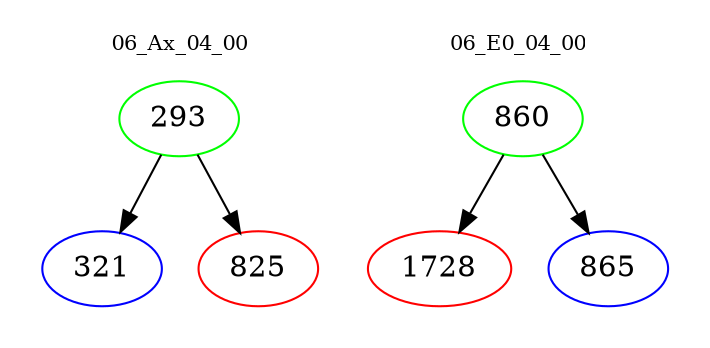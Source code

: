digraph{
subgraph cluster_0 {
color = white
label = "06_Ax_04_00";
fontsize=10;
T0_293 [label="293", color="green"]
T0_293 -> T0_321 [color="black"]
T0_321 [label="321", color="blue"]
T0_293 -> T0_825 [color="black"]
T0_825 [label="825", color="red"]
}
subgraph cluster_1 {
color = white
label = "06_E0_04_00";
fontsize=10;
T1_860 [label="860", color="green"]
T1_860 -> T1_1728 [color="black"]
T1_1728 [label="1728", color="red"]
T1_860 -> T1_865 [color="black"]
T1_865 [label="865", color="blue"]
}
}

